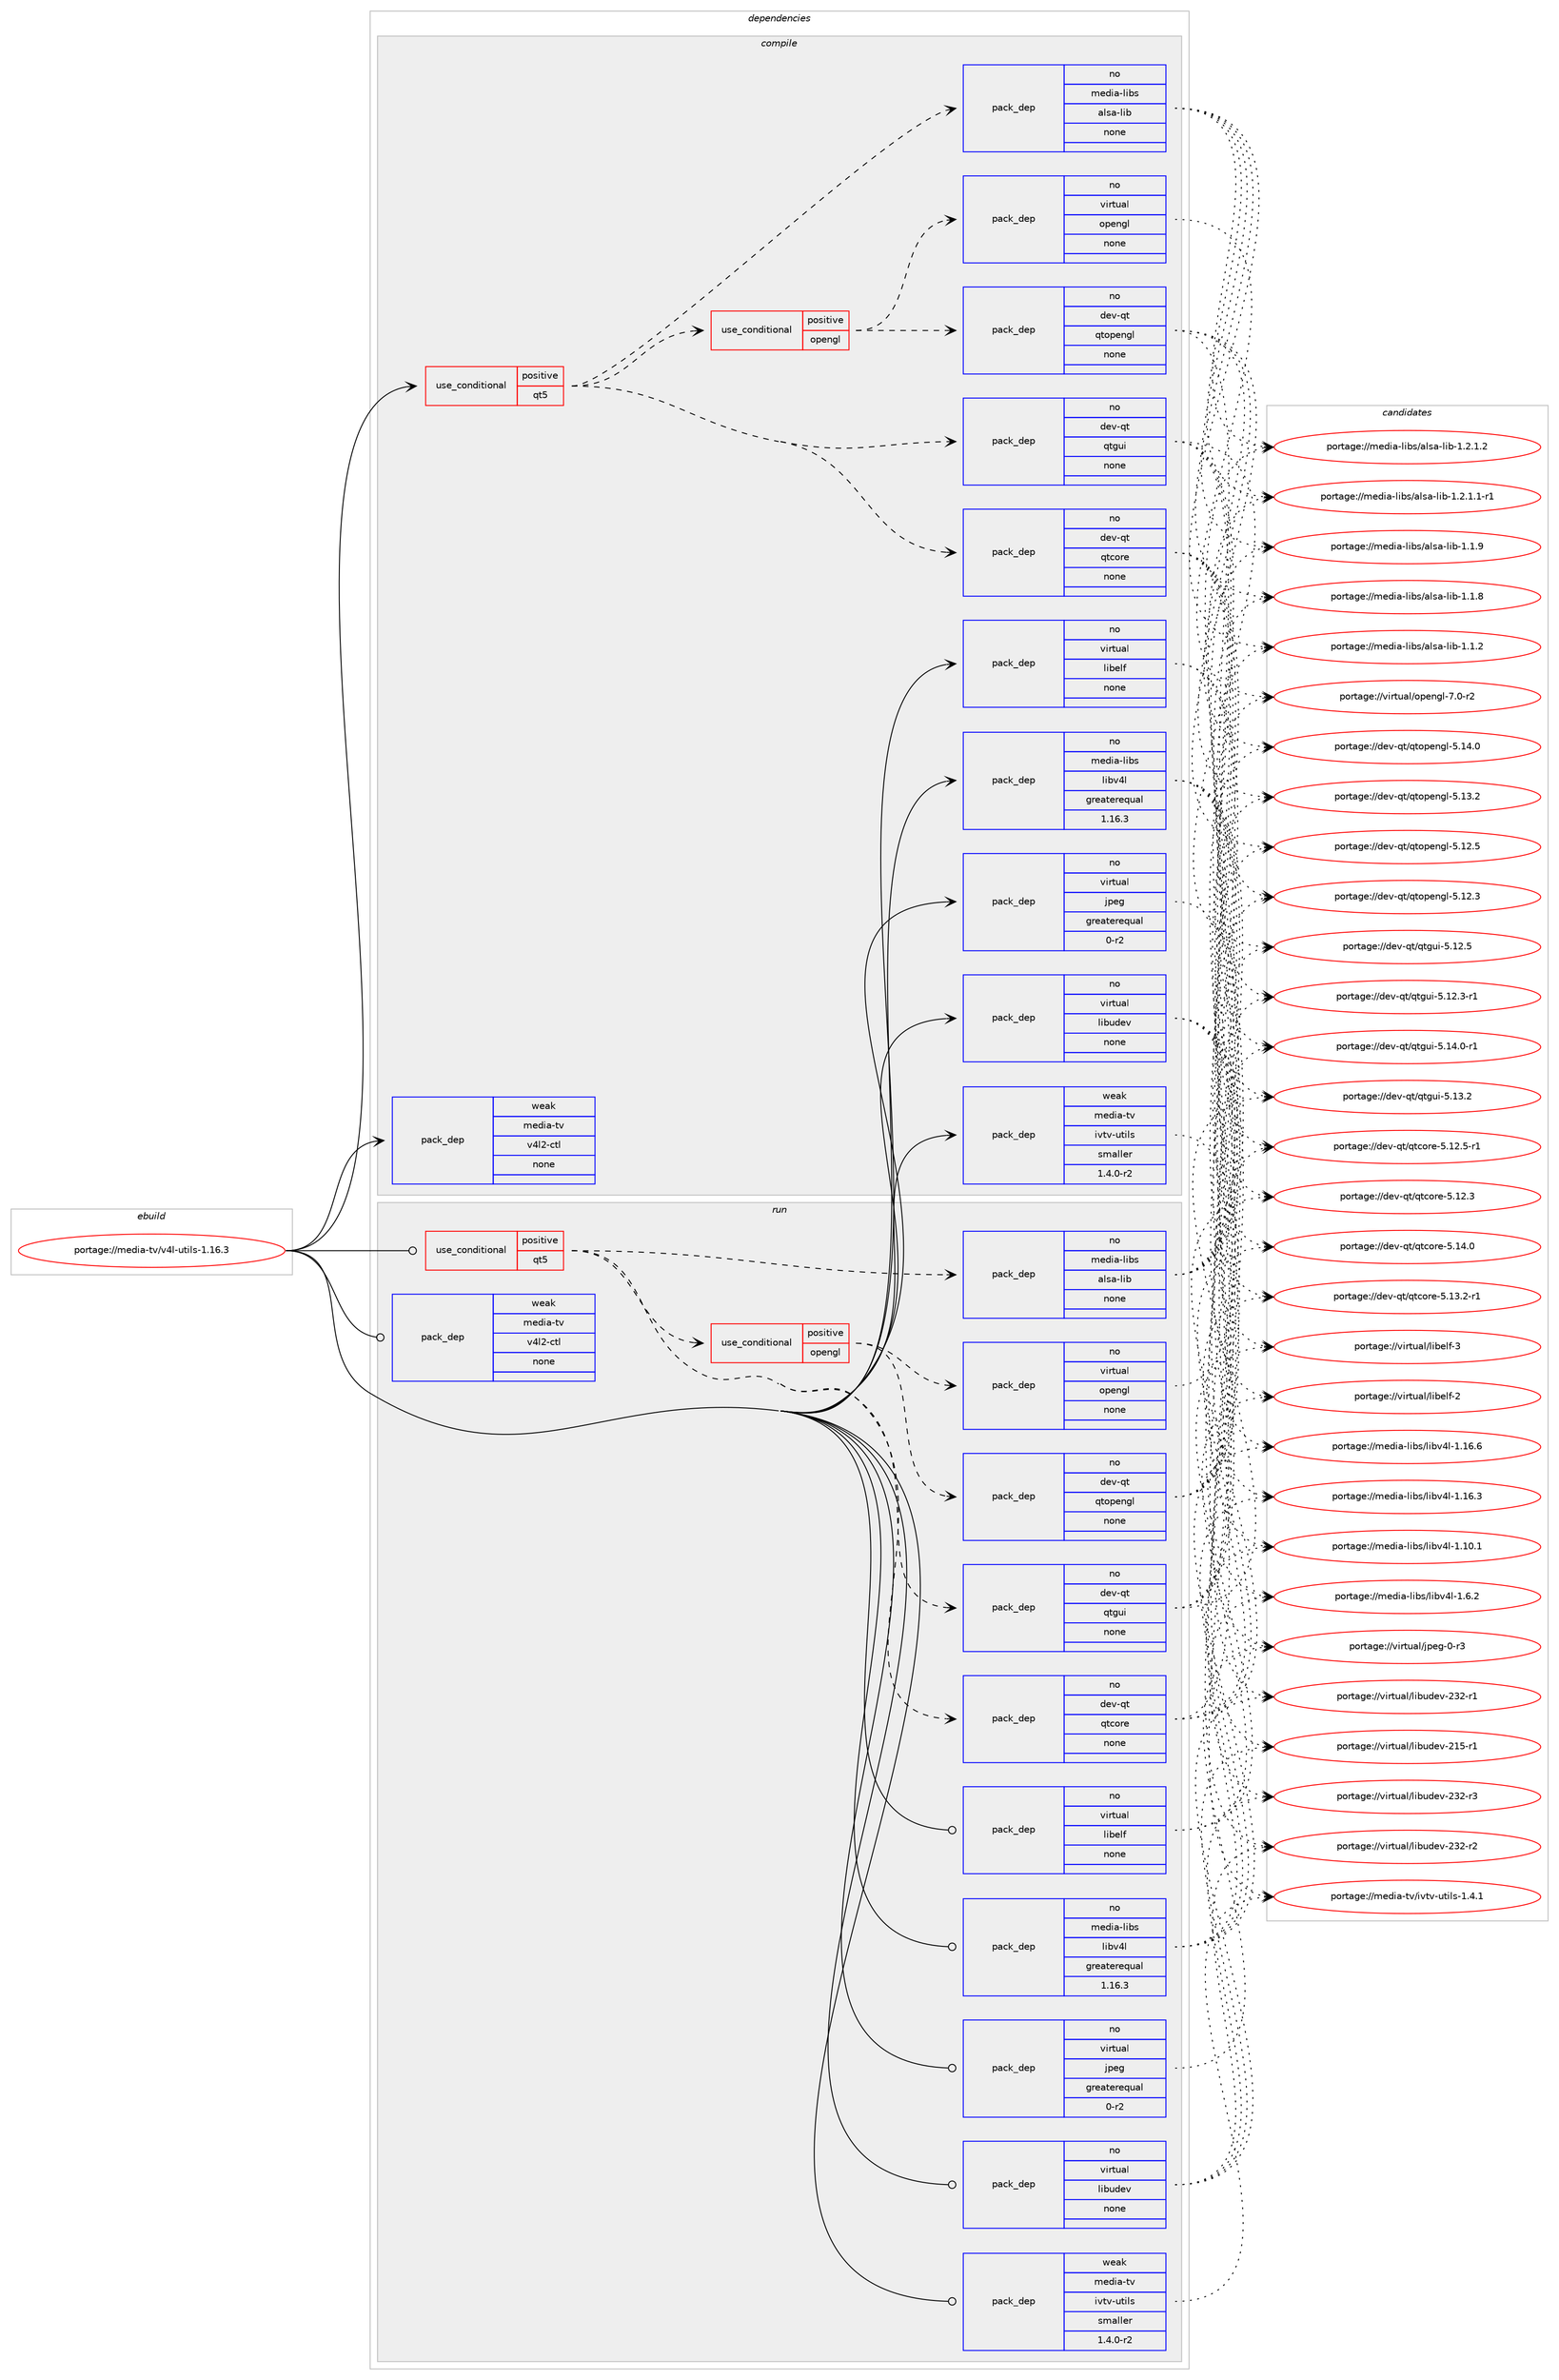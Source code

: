 digraph prolog {

# *************
# Graph options
# *************

newrank=true;
concentrate=true;
compound=true;
graph [rankdir=LR,fontname=Helvetica,fontsize=10,ranksep=1.5];#, ranksep=2.5, nodesep=0.2];
edge  [arrowhead=vee];
node  [fontname=Helvetica,fontsize=10];

# **********
# The ebuild
# **********

subgraph cluster_leftcol {
color=gray;
label=<<i>ebuild</i>>;
id [label="portage://media-tv/v4l-utils-1.16.3", color=red, width=4, href="../media-tv/v4l-utils-1.16.3.svg"];
}

# ****************
# The dependencies
# ****************

subgraph cluster_midcol {
color=gray;
label=<<i>dependencies</i>>;
subgraph cluster_compile {
fillcolor="#eeeeee";
style=filled;
label=<<i>compile</i>>;
subgraph cond40728 {
dependency181779 [label=<<TABLE BORDER="0" CELLBORDER="1" CELLSPACING="0" CELLPADDING="4"><TR><TD ROWSPAN="3" CELLPADDING="10">use_conditional</TD></TR><TR><TD>positive</TD></TR><TR><TD>qt5</TD></TR></TABLE>>, shape=none, color=red];
subgraph pack138205 {
dependency181780 [label=<<TABLE BORDER="0" CELLBORDER="1" CELLSPACING="0" CELLPADDING="4" WIDTH="220"><TR><TD ROWSPAN="6" CELLPADDING="30">pack_dep</TD></TR><TR><TD WIDTH="110">no</TD></TR><TR><TD>dev-qt</TD></TR><TR><TD>qtcore</TD></TR><TR><TD>none</TD></TR><TR><TD></TD></TR></TABLE>>, shape=none, color=blue];
}
dependency181779:e -> dependency181780:w [weight=20,style="dashed",arrowhead="vee"];
subgraph pack138206 {
dependency181781 [label=<<TABLE BORDER="0" CELLBORDER="1" CELLSPACING="0" CELLPADDING="4" WIDTH="220"><TR><TD ROWSPAN="6" CELLPADDING="30">pack_dep</TD></TR><TR><TD WIDTH="110">no</TD></TR><TR><TD>dev-qt</TD></TR><TR><TD>qtgui</TD></TR><TR><TD>none</TD></TR><TR><TD></TD></TR></TABLE>>, shape=none, color=blue];
}
dependency181779:e -> dependency181781:w [weight=20,style="dashed",arrowhead="vee"];
subgraph cond40729 {
dependency181782 [label=<<TABLE BORDER="0" CELLBORDER="1" CELLSPACING="0" CELLPADDING="4"><TR><TD ROWSPAN="3" CELLPADDING="10">use_conditional</TD></TR><TR><TD>positive</TD></TR><TR><TD>opengl</TD></TR></TABLE>>, shape=none, color=red];
subgraph pack138207 {
dependency181783 [label=<<TABLE BORDER="0" CELLBORDER="1" CELLSPACING="0" CELLPADDING="4" WIDTH="220"><TR><TD ROWSPAN="6" CELLPADDING="30">pack_dep</TD></TR><TR><TD WIDTH="110">no</TD></TR><TR><TD>dev-qt</TD></TR><TR><TD>qtopengl</TD></TR><TR><TD>none</TD></TR><TR><TD></TD></TR></TABLE>>, shape=none, color=blue];
}
dependency181782:e -> dependency181783:w [weight=20,style="dashed",arrowhead="vee"];
subgraph pack138208 {
dependency181784 [label=<<TABLE BORDER="0" CELLBORDER="1" CELLSPACING="0" CELLPADDING="4" WIDTH="220"><TR><TD ROWSPAN="6" CELLPADDING="30">pack_dep</TD></TR><TR><TD WIDTH="110">no</TD></TR><TR><TD>virtual</TD></TR><TR><TD>opengl</TD></TR><TR><TD>none</TD></TR><TR><TD></TD></TR></TABLE>>, shape=none, color=blue];
}
dependency181782:e -> dependency181784:w [weight=20,style="dashed",arrowhead="vee"];
}
dependency181779:e -> dependency181782:w [weight=20,style="dashed",arrowhead="vee"];
subgraph pack138209 {
dependency181785 [label=<<TABLE BORDER="0" CELLBORDER="1" CELLSPACING="0" CELLPADDING="4" WIDTH="220"><TR><TD ROWSPAN="6" CELLPADDING="30">pack_dep</TD></TR><TR><TD WIDTH="110">no</TD></TR><TR><TD>media-libs</TD></TR><TR><TD>alsa-lib</TD></TR><TR><TD>none</TD></TR><TR><TD></TD></TR></TABLE>>, shape=none, color=blue];
}
dependency181779:e -> dependency181785:w [weight=20,style="dashed",arrowhead="vee"];
}
id:e -> dependency181779:w [weight=20,style="solid",arrowhead="vee"];
subgraph pack138210 {
dependency181786 [label=<<TABLE BORDER="0" CELLBORDER="1" CELLSPACING="0" CELLPADDING="4" WIDTH="220"><TR><TD ROWSPAN="6" CELLPADDING="30">pack_dep</TD></TR><TR><TD WIDTH="110">no</TD></TR><TR><TD>media-libs</TD></TR><TR><TD>libv4l</TD></TR><TR><TD>greaterequal</TD></TR><TR><TD>1.16.3</TD></TR></TABLE>>, shape=none, color=blue];
}
id:e -> dependency181786:w [weight=20,style="solid",arrowhead="vee"];
subgraph pack138211 {
dependency181787 [label=<<TABLE BORDER="0" CELLBORDER="1" CELLSPACING="0" CELLPADDING="4" WIDTH="220"><TR><TD ROWSPAN="6" CELLPADDING="30">pack_dep</TD></TR><TR><TD WIDTH="110">no</TD></TR><TR><TD>virtual</TD></TR><TR><TD>jpeg</TD></TR><TR><TD>greaterequal</TD></TR><TR><TD>0-r2</TD></TR></TABLE>>, shape=none, color=blue];
}
id:e -> dependency181787:w [weight=20,style="solid",arrowhead="vee"];
subgraph pack138212 {
dependency181788 [label=<<TABLE BORDER="0" CELLBORDER="1" CELLSPACING="0" CELLPADDING="4" WIDTH="220"><TR><TD ROWSPAN="6" CELLPADDING="30">pack_dep</TD></TR><TR><TD WIDTH="110">no</TD></TR><TR><TD>virtual</TD></TR><TR><TD>libelf</TD></TR><TR><TD>none</TD></TR><TR><TD></TD></TR></TABLE>>, shape=none, color=blue];
}
id:e -> dependency181788:w [weight=20,style="solid",arrowhead="vee"];
subgraph pack138213 {
dependency181789 [label=<<TABLE BORDER="0" CELLBORDER="1" CELLSPACING="0" CELLPADDING="4" WIDTH="220"><TR><TD ROWSPAN="6" CELLPADDING="30">pack_dep</TD></TR><TR><TD WIDTH="110">no</TD></TR><TR><TD>virtual</TD></TR><TR><TD>libudev</TD></TR><TR><TD>none</TD></TR><TR><TD></TD></TR></TABLE>>, shape=none, color=blue];
}
id:e -> dependency181789:w [weight=20,style="solid",arrowhead="vee"];
subgraph pack138214 {
dependency181790 [label=<<TABLE BORDER="0" CELLBORDER="1" CELLSPACING="0" CELLPADDING="4" WIDTH="220"><TR><TD ROWSPAN="6" CELLPADDING="30">pack_dep</TD></TR><TR><TD WIDTH="110">weak</TD></TR><TR><TD>media-tv</TD></TR><TR><TD>ivtv-utils</TD></TR><TR><TD>smaller</TD></TR><TR><TD>1.4.0-r2</TD></TR></TABLE>>, shape=none, color=blue];
}
id:e -> dependency181790:w [weight=20,style="solid",arrowhead="vee"];
subgraph pack138215 {
dependency181791 [label=<<TABLE BORDER="0" CELLBORDER="1" CELLSPACING="0" CELLPADDING="4" WIDTH="220"><TR><TD ROWSPAN="6" CELLPADDING="30">pack_dep</TD></TR><TR><TD WIDTH="110">weak</TD></TR><TR><TD>media-tv</TD></TR><TR><TD>v4l2-ctl</TD></TR><TR><TD>none</TD></TR><TR><TD></TD></TR></TABLE>>, shape=none, color=blue];
}
id:e -> dependency181791:w [weight=20,style="solid",arrowhead="vee"];
}
subgraph cluster_compileandrun {
fillcolor="#eeeeee";
style=filled;
label=<<i>compile and run</i>>;
}
subgraph cluster_run {
fillcolor="#eeeeee";
style=filled;
label=<<i>run</i>>;
subgraph cond40730 {
dependency181792 [label=<<TABLE BORDER="0" CELLBORDER="1" CELLSPACING="0" CELLPADDING="4"><TR><TD ROWSPAN="3" CELLPADDING="10">use_conditional</TD></TR><TR><TD>positive</TD></TR><TR><TD>qt5</TD></TR></TABLE>>, shape=none, color=red];
subgraph pack138216 {
dependency181793 [label=<<TABLE BORDER="0" CELLBORDER="1" CELLSPACING="0" CELLPADDING="4" WIDTH="220"><TR><TD ROWSPAN="6" CELLPADDING="30">pack_dep</TD></TR><TR><TD WIDTH="110">no</TD></TR><TR><TD>dev-qt</TD></TR><TR><TD>qtcore</TD></TR><TR><TD>none</TD></TR><TR><TD></TD></TR></TABLE>>, shape=none, color=blue];
}
dependency181792:e -> dependency181793:w [weight=20,style="dashed",arrowhead="vee"];
subgraph pack138217 {
dependency181794 [label=<<TABLE BORDER="0" CELLBORDER="1" CELLSPACING="0" CELLPADDING="4" WIDTH="220"><TR><TD ROWSPAN="6" CELLPADDING="30">pack_dep</TD></TR><TR><TD WIDTH="110">no</TD></TR><TR><TD>dev-qt</TD></TR><TR><TD>qtgui</TD></TR><TR><TD>none</TD></TR><TR><TD></TD></TR></TABLE>>, shape=none, color=blue];
}
dependency181792:e -> dependency181794:w [weight=20,style="dashed",arrowhead="vee"];
subgraph cond40731 {
dependency181795 [label=<<TABLE BORDER="0" CELLBORDER="1" CELLSPACING="0" CELLPADDING="4"><TR><TD ROWSPAN="3" CELLPADDING="10">use_conditional</TD></TR><TR><TD>positive</TD></TR><TR><TD>opengl</TD></TR></TABLE>>, shape=none, color=red];
subgraph pack138218 {
dependency181796 [label=<<TABLE BORDER="0" CELLBORDER="1" CELLSPACING="0" CELLPADDING="4" WIDTH="220"><TR><TD ROWSPAN="6" CELLPADDING="30">pack_dep</TD></TR><TR><TD WIDTH="110">no</TD></TR><TR><TD>dev-qt</TD></TR><TR><TD>qtopengl</TD></TR><TR><TD>none</TD></TR><TR><TD></TD></TR></TABLE>>, shape=none, color=blue];
}
dependency181795:e -> dependency181796:w [weight=20,style="dashed",arrowhead="vee"];
subgraph pack138219 {
dependency181797 [label=<<TABLE BORDER="0" CELLBORDER="1" CELLSPACING="0" CELLPADDING="4" WIDTH="220"><TR><TD ROWSPAN="6" CELLPADDING="30">pack_dep</TD></TR><TR><TD WIDTH="110">no</TD></TR><TR><TD>virtual</TD></TR><TR><TD>opengl</TD></TR><TR><TD>none</TD></TR><TR><TD></TD></TR></TABLE>>, shape=none, color=blue];
}
dependency181795:e -> dependency181797:w [weight=20,style="dashed",arrowhead="vee"];
}
dependency181792:e -> dependency181795:w [weight=20,style="dashed",arrowhead="vee"];
subgraph pack138220 {
dependency181798 [label=<<TABLE BORDER="0" CELLBORDER="1" CELLSPACING="0" CELLPADDING="4" WIDTH="220"><TR><TD ROWSPAN="6" CELLPADDING="30">pack_dep</TD></TR><TR><TD WIDTH="110">no</TD></TR><TR><TD>media-libs</TD></TR><TR><TD>alsa-lib</TD></TR><TR><TD>none</TD></TR><TR><TD></TD></TR></TABLE>>, shape=none, color=blue];
}
dependency181792:e -> dependency181798:w [weight=20,style="dashed",arrowhead="vee"];
}
id:e -> dependency181792:w [weight=20,style="solid",arrowhead="odot"];
subgraph pack138221 {
dependency181799 [label=<<TABLE BORDER="0" CELLBORDER="1" CELLSPACING="0" CELLPADDING="4" WIDTH="220"><TR><TD ROWSPAN="6" CELLPADDING="30">pack_dep</TD></TR><TR><TD WIDTH="110">no</TD></TR><TR><TD>media-libs</TD></TR><TR><TD>libv4l</TD></TR><TR><TD>greaterequal</TD></TR><TR><TD>1.16.3</TD></TR></TABLE>>, shape=none, color=blue];
}
id:e -> dependency181799:w [weight=20,style="solid",arrowhead="odot"];
subgraph pack138222 {
dependency181800 [label=<<TABLE BORDER="0" CELLBORDER="1" CELLSPACING="0" CELLPADDING="4" WIDTH="220"><TR><TD ROWSPAN="6" CELLPADDING="30">pack_dep</TD></TR><TR><TD WIDTH="110">no</TD></TR><TR><TD>virtual</TD></TR><TR><TD>jpeg</TD></TR><TR><TD>greaterequal</TD></TR><TR><TD>0-r2</TD></TR></TABLE>>, shape=none, color=blue];
}
id:e -> dependency181800:w [weight=20,style="solid",arrowhead="odot"];
subgraph pack138223 {
dependency181801 [label=<<TABLE BORDER="0" CELLBORDER="1" CELLSPACING="0" CELLPADDING="4" WIDTH="220"><TR><TD ROWSPAN="6" CELLPADDING="30">pack_dep</TD></TR><TR><TD WIDTH="110">no</TD></TR><TR><TD>virtual</TD></TR><TR><TD>libelf</TD></TR><TR><TD>none</TD></TR><TR><TD></TD></TR></TABLE>>, shape=none, color=blue];
}
id:e -> dependency181801:w [weight=20,style="solid",arrowhead="odot"];
subgraph pack138224 {
dependency181802 [label=<<TABLE BORDER="0" CELLBORDER="1" CELLSPACING="0" CELLPADDING="4" WIDTH="220"><TR><TD ROWSPAN="6" CELLPADDING="30">pack_dep</TD></TR><TR><TD WIDTH="110">no</TD></TR><TR><TD>virtual</TD></TR><TR><TD>libudev</TD></TR><TR><TD>none</TD></TR><TR><TD></TD></TR></TABLE>>, shape=none, color=blue];
}
id:e -> dependency181802:w [weight=20,style="solid",arrowhead="odot"];
subgraph pack138225 {
dependency181803 [label=<<TABLE BORDER="0" CELLBORDER="1" CELLSPACING="0" CELLPADDING="4" WIDTH="220"><TR><TD ROWSPAN="6" CELLPADDING="30">pack_dep</TD></TR><TR><TD WIDTH="110">weak</TD></TR><TR><TD>media-tv</TD></TR><TR><TD>ivtv-utils</TD></TR><TR><TD>smaller</TD></TR><TR><TD>1.4.0-r2</TD></TR></TABLE>>, shape=none, color=blue];
}
id:e -> dependency181803:w [weight=20,style="solid",arrowhead="odot"];
subgraph pack138226 {
dependency181804 [label=<<TABLE BORDER="0" CELLBORDER="1" CELLSPACING="0" CELLPADDING="4" WIDTH="220"><TR><TD ROWSPAN="6" CELLPADDING="30">pack_dep</TD></TR><TR><TD WIDTH="110">weak</TD></TR><TR><TD>media-tv</TD></TR><TR><TD>v4l2-ctl</TD></TR><TR><TD>none</TD></TR><TR><TD></TD></TR></TABLE>>, shape=none, color=blue];
}
id:e -> dependency181804:w [weight=20,style="solid",arrowhead="odot"];
}
}

# **************
# The candidates
# **************

subgraph cluster_choices {
rank=same;
color=gray;
label=<<i>candidates</i>>;

subgraph choice138205 {
color=black;
nodesep=1;
choice10010111845113116471131169911111410145534649524648 [label="portage://dev-qt/qtcore-5.14.0", color=red, width=4,href="../dev-qt/qtcore-5.14.0.svg"];
choice100101118451131164711311699111114101455346495146504511449 [label="portage://dev-qt/qtcore-5.13.2-r1", color=red, width=4,href="../dev-qt/qtcore-5.13.2-r1.svg"];
choice100101118451131164711311699111114101455346495046534511449 [label="portage://dev-qt/qtcore-5.12.5-r1", color=red, width=4,href="../dev-qt/qtcore-5.12.5-r1.svg"];
choice10010111845113116471131169911111410145534649504651 [label="portage://dev-qt/qtcore-5.12.3", color=red, width=4,href="../dev-qt/qtcore-5.12.3.svg"];
dependency181780:e -> choice10010111845113116471131169911111410145534649524648:w [style=dotted,weight="100"];
dependency181780:e -> choice100101118451131164711311699111114101455346495146504511449:w [style=dotted,weight="100"];
dependency181780:e -> choice100101118451131164711311699111114101455346495046534511449:w [style=dotted,weight="100"];
dependency181780:e -> choice10010111845113116471131169911111410145534649504651:w [style=dotted,weight="100"];
}
subgraph choice138206 {
color=black;
nodesep=1;
choice1001011184511311647113116103117105455346495246484511449 [label="portage://dev-qt/qtgui-5.14.0-r1", color=red, width=4,href="../dev-qt/qtgui-5.14.0-r1.svg"];
choice100101118451131164711311610311710545534649514650 [label="portage://dev-qt/qtgui-5.13.2", color=red, width=4,href="../dev-qt/qtgui-5.13.2.svg"];
choice100101118451131164711311610311710545534649504653 [label="portage://dev-qt/qtgui-5.12.5", color=red, width=4,href="../dev-qt/qtgui-5.12.5.svg"];
choice1001011184511311647113116103117105455346495046514511449 [label="portage://dev-qt/qtgui-5.12.3-r1", color=red, width=4,href="../dev-qt/qtgui-5.12.3-r1.svg"];
dependency181781:e -> choice1001011184511311647113116103117105455346495246484511449:w [style=dotted,weight="100"];
dependency181781:e -> choice100101118451131164711311610311710545534649514650:w [style=dotted,weight="100"];
dependency181781:e -> choice100101118451131164711311610311710545534649504653:w [style=dotted,weight="100"];
dependency181781:e -> choice1001011184511311647113116103117105455346495046514511449:w [style=dotted,weight="100"];
}
subgraph choice138207 {
color=black;
nodesep=1;
choice100101118451131164711311611111210111010310845534649524648 [label="portage://dev-qt/qtopengl-5.14.0", color=red, width=4,href="../dev-qt/qtopengl-5.14.0.svg"];
choice100101118451131164711311611111210111010310845534649514650 [label="portage://dev-qt/qtopengl-5.13.2", color=red, width=4,href="../dev-qt/qtopengl-5.13.2.svg"];
choice100101118451131164711311611111210111010310845534649504653 [label="portage://dev-qt/qtopengl-5.12.5", color=red, width=4,href="../dev-qt/qtopengl-5.12.5.svg"];
choice100101118451131164711311611111210111010310845534649504651 [label="portage://dev-qt/qtopengl-5.12.3", color=red, width=4,href="../dev-qt/qtopengl-5.12.3.svg"];
dependency181783:e -> choice100101118451131164711311611111210111010310845534649524648:w [style=dotted,weight="100"];
dependency181783:e -> choice100101118451131164711311611111210111010310845534649514650:w [style=dotted,weight="100"];
dependency181783:e -> choice100101118451131164711311611111210111010310845534649504653:w [style=dotted,weight="100"];
dependency181783:e -> choice100101118451131164711311611111210111010310845534649504651:w [style=dotted,weight="100"];
}
subgraph choice138208 {
color=black;
nodesep=1;
choice1181051141161179710847111112101110103108455546484511450 [label="portage://virtual/opengl-7.0-r2", color=red, width=4,href="../virtual/opengl-7.0-r2.svg"];
dependency181784:e -> choice1181051141161179710847111112101110103108455546484511450:w [style=dotted,weight="100"];
}
subgraph choice138209 {
color=black;
nodesep=1;
choice10910110010597451081059811547971081159745108105984549465046494650 [label="portage://media-libs/alsa-lib-1.2.1.2", color=red, width=4,href="../media-libs/alsa-lib-1.2.1.2.svg"];
choice109101100105974510810598115479710811597451081059845494650464946494511449 [label="portage://media-libs/alsa-lib-1.2.1.1-r1", color=red, width=4,href="../media-libs/alsa-lib-1.2.1.1-r1.svg"];
choice1091011001059745108105981154797108115974510810598454946494657 [label="portage://media-libs/alsa-lib-1.1.9", color=red, width=4,href="../media-libs/alsa-lib-1.1.9.svg"];
choice1091011001059745108105981154797108115974510810598454946494656 [label="portage://media-libs/alsa-lib-1.1.8", color=red, width=4,href="../media-libs/alsa-lib-1.1.8.svg"];
choice1091011001059745108105981154797108115974510810598454946494650 [label="portage://media-libs/alsa-lib-1.1.2", color=red, width=4,href="../media-libs/alsa-lib-1.1.2.svg"];
dependency181785:e -> choice10910110010597451081059811547971081159745108105984549465046494650:w [style=dotted,weight="100"];
dependency181785:e -> choice109101100105974510810598115479710811597451081059845494650464946494511449:w [style=dotted,weight="100"];
dependency181785:e -> choice1091011001059745108105981154797108115974510810598454946494657:w [style=dotted,weight="100"];
dependency181785:e -> choice1091011001059745108105981154797108115974510810598454946494656:w [style=dotted,weight="100"];
dependency181785:e -> choice1091011001059745108105981154797108115974510810598454946494650:w [style=dotted,weight="100"];
}
subgraph choice138210 {
color=black;
nodesep=1;
choice109101100105974510810598115471081059811852108454946544650 [label="portage://media-libs/libv4l-1.6.2", color=red, width=4,href="../media-libs/libv4l-1.6.2.svg"];
choice10910110010597451081059811547108105981185210845494649544654 [label="portage://media-libs/libv4l-1.16.6", color=red, width=4,href="../media-libs/libv4l-1.16.6.svg"];
choice10910110010597451081059811547108105981185210845494649544651 [label="portage://media-libs/libv4l-1.16.3", color=red, width=4,href="../media-libs/libv4l-1.16.3.svg"];
choice10910110010597451081059811547108105981185210845494649484649 [label="portage://media-libs/libv4l-1.10.1", color=red, width=4,href="../media-libs/libv4l-1.10.1.svg"];
dependency181786:e -> choice109101100105974510810598115471081059811852108454946544650:w [style=dotted,weight="100"];
dependency181786:e -> choice10910110010597451081059811547108105981185210845494649544654:w [style=dotted,weight="100"];
dependency181786:e -> choice10910110010597451081059811547108105981185210845494649544651:w [style=dotted,weight="100"];
dependency181786:e -> choice10910110010597451081059811547108105981185210845494649484649:w [style=dotted,weight="100"];
}
subgraph choice138211 {
color=black;
nodesep=1;
choice118105114116117971084710611210110345484511451 [label="portage://virtual/jpeg-0-r3", color=red, width=4,href="../virtual/jpeg-0-r3.svg"];
dependency181787:e -> choice118105114116117971084710611210110345484511451:w [style=dotted,weight="100"];
}
subgraph choice138212 {
color=black;
nodesep=1;
choice1181051141161179710847108105981011081024551 [label="portage://virtual/libelf-3", color=red, width=4,href="../virtual/libelf-3.svg"];
choice1181051141161179710847108105981011081024550 [label="portage://virtual/libelf-2", color=red, width=4,href="../virtual/libelf-2.svg"];
dependency181788:e -> choice1181051141161179710847108105981011081024551:w [style=dotted,weight="100"];
dependency181788:e -> choice1181051141161179710847108105981011081024550:w [style=dotted,weight="100"];
}
subgraph choice138213 {
color=black;
nodesep=1;
choice118105114116117971084710810598117100101118455051504511451 [label="portage://virtual/libudev-232-r3", color=red, width=4,href="../virtual/libudev-232-r3.svg"];
choice118105114116117971084710810598117100101118455051504511450 [label="portage://virtual/libudev-232-r2", color=red, width=4,href="../virtual/libudev-232-r2.svg"];
choice118105114116117971084710810598117100101118455051504511449 [label="portage://virtual/libudev-232-r1", color=red, width=4,href="../virtual/libudev-232-r1.svg"];
choice118105114116117971084710810598117100101118455049534511449 [label="portage://virtual/libudev-215-r1", color=red, width=4,href="../virtual/libudev-215-r1.svg"];
dependency181789:e -> choice118105114116117971084710810598117100101118455051504511451:w [style=dotted,weight="100"];
dependency181789:e -> choice118105114116117971084710810598117100101118455051504511450:w [style=dotted,weight="100"];
dependency181789:e -> choice118105114116117971084710810598117100101118455051504511449:w [style=dotted,weight="100"];
dependency181789:e -> choice118105114116117971084710810598117100101118455049534511449:w [style=dotted,weight="100"];
}
subgraph choice138214 {
color=black;
nodesep=1;
choice10910110010597451161184710511811611845117116105108115454946524649 [label="portage://media-tv/ivtv-utils-1.4.1", color=red, width=4,href="../media-tv/ivtv-utils-1.4.1.svg"];
dependency181790:e -> choice10910110010597451161184710511811611845117116105108115454946524649:w [style=dotted,weight="100"];
}
subgraph choice138215 {
color=black;
nodesep=1;
}
subgraph choice138216 {
color=black;
nodesep=1;
choice10010111845113116471131169911111410145534649524648 [label="portage://dev-qt/qtcore-5.14.0", color=red, width=4,href="../dev-qt/qtcore-5.14.0.svg"];
choice100101118451131164711311699111114101455346495146504511449 [label="portage://dev-qt/qtcore-5.13.2-r1", color=red, width=4,href="../dev-qt/qtcore-5.13.2-r1.svg"];
choice100101118451131164711311699111114101455346495046534511449 [label="portage://dev-qt/qtcore-5.12.5-r1", color=red, width=4,href="../dev-qt/qtcore-5.12.5-r1.svg"];
choice10010111845113116471131169911111410145534649504651 [label="portage://dev-qt/qtcore-5.12.3", color=red, width=4,href="../dev-qt/qtcore-5.12.3.svg"];
dependency181793:e -> choice10010111845113116471131169911111410145534649524648:w [style=dotted,weight="100"];
dependency181793:e -> choice100101118451131164711311699111114101455346495146504511449:w [style=dotted,weight="100"];
dependency181793:e -> choice100101118451131164711311699111114101455346495046534511449:w [style=dotted,weight="100"];
dependency181793:e -> choice10010111845113116471131169911111410145534649504651:w [style=dotted,weight="100"];
}
subgraph choice138217 {
color=black;
nodesep=1;
choice1001011184511311647113116103117105455346495246484511449 [label="portage://dev-qt/qtgui-5.14.0-r1", color=red, width=4,href="../dev-qt/qtgui-5.14.0-r1.svg"];
choice100101118451131164711311610311710545534649514650 [label="portage://dev-qt/qtgui-5.13.2", color=red, width=4,href="../dev-qt/qtgui-5.13.2.svg"];
choice100101118451131164711311610311710545534649504653 [label="portage://dev-qt/qtgui-5.12.5", color=red, width=4,href="../dev-qt/qtgui-5.12.5.svg"];
choice1001011184511311647113116103117105455346495046514511449 [label="portage://dev-qt/qtgui-5.12.3-r1", color=red, width=4,href="../dev-qt/qtgui-5.12.3-r1.svg"];
dependency181794:e -> choice1001011184511311647113116103117105455346495246484511449:w [style=dotted,weight="100"];
dependency181794:e -> choice100101118451131164711311610311710545534649514650:w [style=dotted,weight="100"];
dependency181794:e -> choice100101118451131164711311610311710545534649504653:w [style=dotted,weight="100"];
dependency181794:e -> choice1001011184511311647113116103117105455346495046514511449:w [style=dotted,weight="100"];
}
subgraph choice138218 {
color=black;
nodesep=1;
choice100101118451131164711311611111210111010310845534649524648 [label="portage://dev-qt/qtopengl-5.14.0", color=red, width=4,href="../dev-qt/qtopengl-5.14.0.svg"];
choice100101118451131164711311611111210111010310845534649514650 [label="portage://dev-qt/qtopengl-5.13.2", color=red, width=4,href="../dev-qt/qtopengl-5.13.2.svg"];
choice100101118451131164711311611111210111010310845534649504653 [label="portage://dev-qt/qtopengl-5.12.5", color=red, width=4,href="../dev-qt/qtopengl-5.12.5.svg"];
choice100101118451131164711311611111210111010310845534649504651 [label="portage://dev-qt/qtopengl-5.12.3", color=red, width=4,href="../dev-qt/qtopengl-5.12.3.svg"];
dependency181796:e -> choice100101118451131164711311611111210111010310845534649524648:w [style=dotted,weight="100"];
dependency181796:e -> choice100101118451131164711311611111210111010310845534649514650:w [style=dotted,weight="100"];
dependency181796:e -> choice100101118451131164711311611111210111010310845534649504653:w [style=dotted,weight="100"];
dependency181796:e -> choice100101118451131164711311611111210111010310845534649504651:w [style=dotted,weight="100"];
}
subgraph choice138219 {
color=black;
nodesep=1;
choice1181051141161179710847111112101110103108455546484511450 [label="portage://virtual/opengl-7.0-r2", color=red, width=4,href="../virtual/opengl-7.0-r2.svg"];
dependency181797:e -> choice1181051141161179710847111112101110103108455546484511450:w [style=dotted,weight="100"];
}
subgraph choice138220 {
color=black;
nodesep=1;
choice10910110010597451081059811547971081159745108105984549465046494650 [label="portage://media-libs/alsa-lib-1.2.1.2", color=red, width=4,href="../media-libs/alsa-lib-1.2.1.2.svg"];
choice109101100105974510810598115479710811597451081059845494650464946494511449 [label="portage://media-libs/alsa-lib-1.2.1.1-r1", color=red, width=4,href="../media-libs/alsa-lib-1.2.1.1-r1.svg"];
choice1091011001059745108105981154797108115974510810598454946494657 [label="portage://media-libs/alsa-lib-1.1.9", color=red, width=4,href="../media-libs/alsa-lib-1.1.9.svg"];
choice1091011001059745108105981154797108115974510810598454946494656 [label="portage://media-libs/alsa-lib-1.1.8", color=red, width=4,href="../media-libs/alsa-lib-1.1.8.svg"];
choice1091011001059745108105981154797108115974510810598454946494650 [label="portage://media-libs/alsa-lib-1.1.2", color=red, width=4,href="../media-libs/alsa-lib-1.1.2.svg"];
dependency181798:e -> choice10910110010597451081059811547971081159745108105984549465046494650:w [style=dotted,weight="100"];
dependency181798:e -> choice109101100105974510810598115479710811597451081059845494650464946494511449:w [style=dotted,weight="100"];
dependency181798:e -> choice1091011001059745108105981154797108115974510810598454946494657:w [style=dotted,weight="100"];
dependency181798:e -> choice1091011001059745108105981154797108115974510810598454946494656:w [style=dotted,weight="100"];
dependency181798:e -> choice1091011001059745108105981154797108115974510810598454946494650:w [style=dotted,weight="100"];
}
subgraph choice138221 {
color=black;
nodesep=1;
choice109101100105974510810598115471081059811852108454946544650 [label="portage://media-libs/libv4l-1.6.2", color=red, width=4,href="../media-libs/libv4l-1.6.2.svg"];
choice10910110010597451081059811547108105981185210845494649544654 [label="portage://media-libs/libv4l-1.16.6", color=red, width=4,href="../media-libs/libv4l-1.16.6.svg"];
choice10910110010597451081059811547108105981185210845494649544651 [label="portage://media-libs/libv4l-1.16.3", color=red, width=4,href="../media-libs/libv4l-1.16.3.svg"];
choice10910110010597451081059811547108105981185210845494649484649 [label="portage://media-libs/libv4l-1.10.1", color=red, width=4,href="../media-libs/libv4l-1.10.1.svg"];
dependency181799:e -> choice109101100105974510810598115471081059811852108454946544650:w [style=dotted,weight="100"];
dependency181799:e -> choice10910110010597451081059811547108105981185210845494649544654:w [style=dotted,weight="100"];
dependency181799:e -> choice10910110010597451081059811547108105981185210845494649544651:w [style=dotted,weight="100"];
dependency181799:e -> choice10910110010597451081059811547108105981185210845494649484649:w [style=dotted,weight="100"];
}
subgraph choice138222 {
color=black;
nodesep=1;
choice118105114116117971084710611210110345484511451 [label="portage://virtual/jpeg-0-r3", color=red, width=4,href="../virtual/jpeg-0-r3.svg"];
dependency181800:e -> choice118105114116117971084710611210110345484511451:w [style=dotted,weight="100"];
}
subgraph choice138223 {
color=black;
nodesep=1;
choice1181051141161179710847108105981011081024551 [label="portage://virtual/libelf-3", color=red, width=4,href="../virtual/libelf-3.svg"];
choice1181051141161179710847108105981011081024550 [label="portage://virtual/libelf-2", color=red, width=4,href="../virtual/libelf-2.svg"];
dependency181801:e -> choice1181051141161179710847108105981011081024551:w [style=dotted,weight="100"];
dependency181801:e -> choice1181051141161179710847108105981011081024550:w [style=dotted,weight="100"];
}
subgraph choice138224 {
color=black;
nodesep=1;
choice118105114116117971084710810598117100101118455051504511451 [label="portage://virtual/libudev-232-r3", color=red, width=4,href="../virtual/libudev-232-r3.svg"];
choice118105114116117971084710810598117100101118455051504511450 [label="portage://virtual/libudev-232-r2", color=red, width=4,href="../virtual/libudev-232-r2.svg"];
choice118105114116117971084710810598117100101118455051504511449 [label="portage://virtual/libudev-232-r1", color=red, width=4,href="../virtual/libudev-232-r1.svg"];
choice118105114116117971084710810598117100101118455049534511449 [label="portage://virtual/libudev-215-r1", color=red, width=4,href="../virtual/libudev-215-r1.svg"];
dependency181802:e -> choice118105114116117971084710810598117100101118455051504511451:w [style=dotted,weight="100"];
dependency181802:e -> choice118105114116117971084710810598117100101118455051504511450:w [style=dotted,weight="100"];
dependency181802:e -> choice118105114116117971084710810598117100101118455051504511449:w [style=dotted,weight="100"];
dependency181802:e -> choice118105114116117971084710810598117100101118455049534511449:w [style=dotted,weight="100"];
}
subgraph choice138225 {
color=black;
nodesep=1;
choice10910110010597451161184710511811611845117116105108115454946524649 [label="portage://media-tv/ivtv-utils-1.4.1", color=red, width=4,href="../media-tv/ivtv-utils-1.4.1.svg"];
dependency181803:e -> choice10910110010597451161184710511811611845117116105108115454946524649:w [style=dotted,weight="100"];
}
subgraph choice138226 {
color=black;
nodesep=1;
}
}

}
